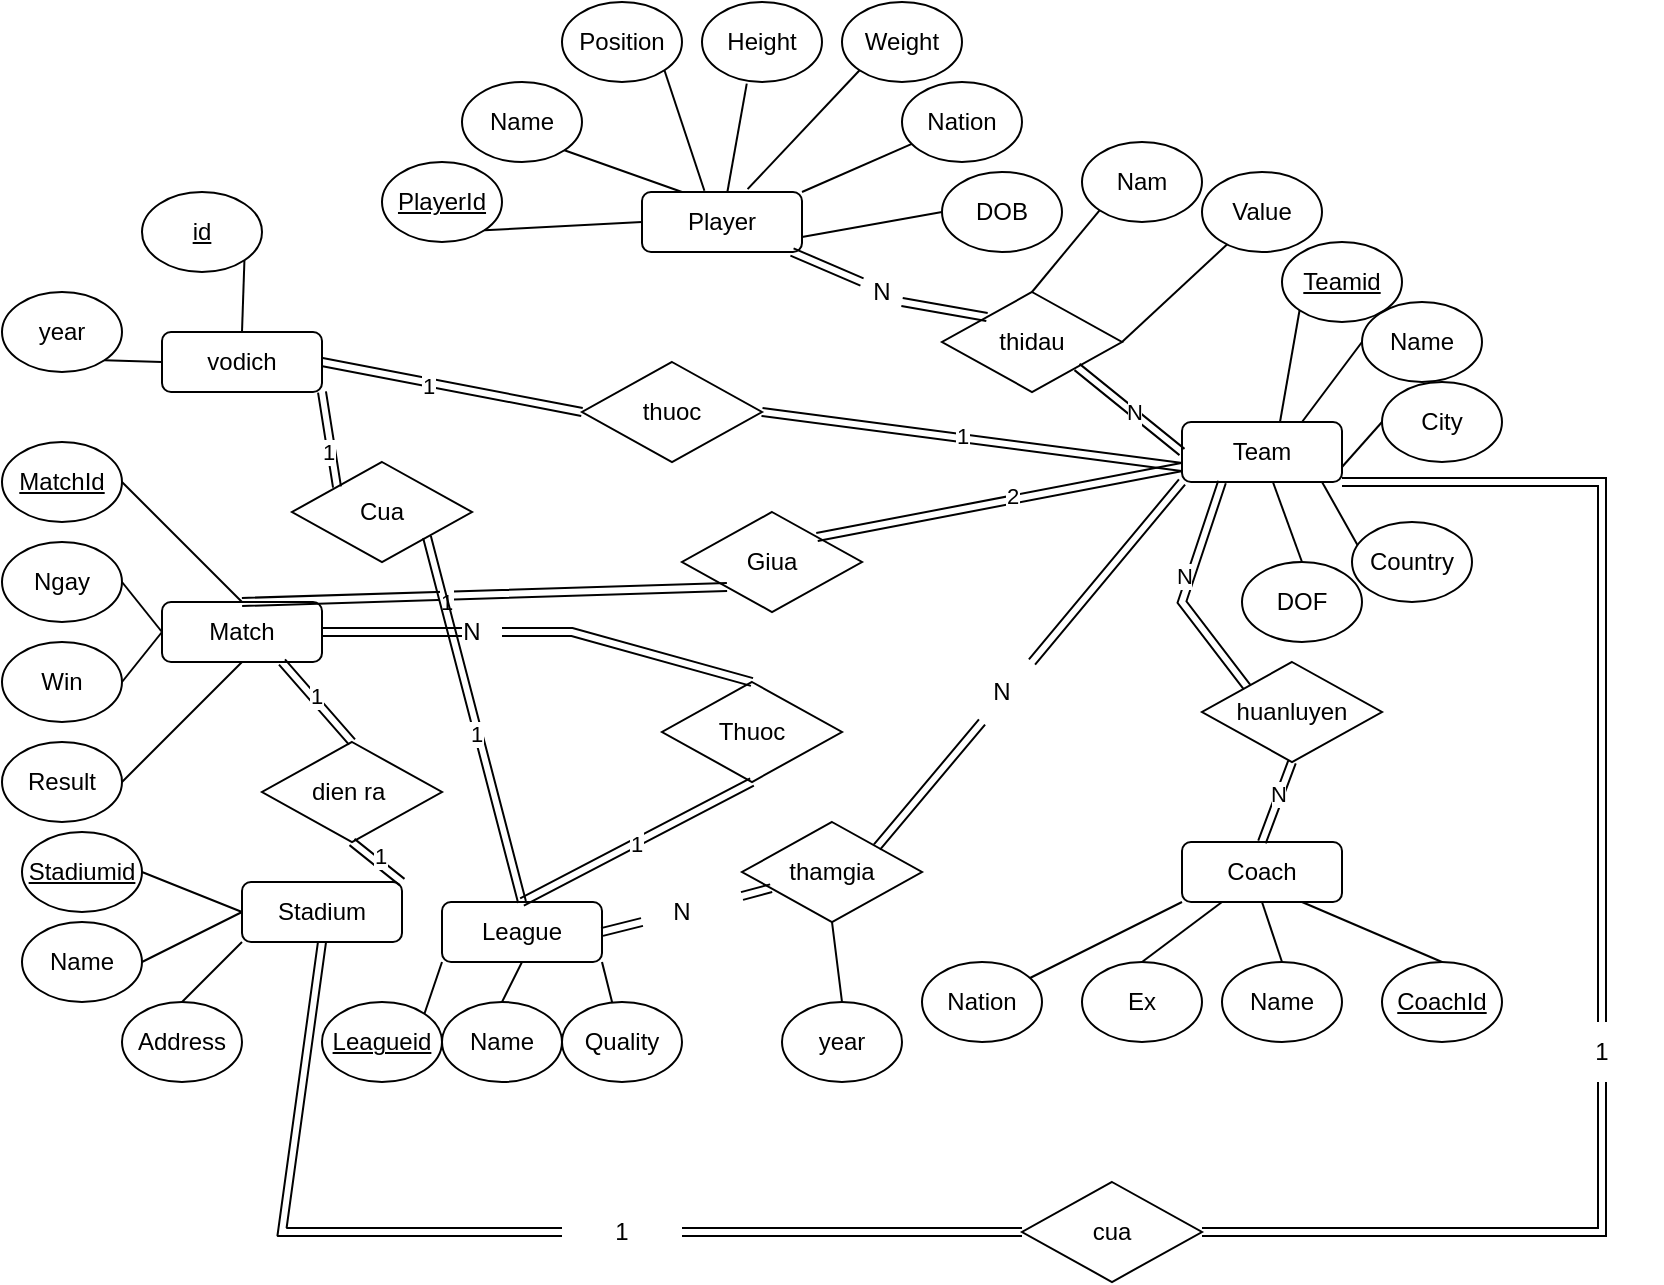 <mxfile version="21.6.5" type="onedrive">
  <diagram name="Page-1" id="AjOIRz4amnO38Ra5ALn6">
    <mxGraphModel grid="1" page="1" gridSize="10" guides="1" tooltips="1" connect="1" arrows="1" fold="1" pageScale="1" pageWidth="850" pageHeight="1100" math="0" shadow="0">
      <root>
        <mxCell id="0" />
        <mxCell id="1" parent="0" />
        <mxCell id="a7ovupwX-SFJbcE_QBLs-1" value="League" style="rounded=1;whiteSpace=wrap;html=1;" vertex="1" parent="1">
          <mxGeometry x="220" y="490" width="80" height="30" as="geometry" />
        </mxCell>
        <mxCell id="a7ovupwX-SFJbcE_QBLs-3" value="Match" style="rounded=1;whiteSpace=wrap;html=1;" vertex="1" parent="1">
          <mxGeometry x="80" y="340" width="80" height="30" as="geometry" />
        </mxCell>
        <mxCell id="a7ovupwX-SFJbcE_QBLs-4" value="Team" style="rounded=1;whiteSpace=wrap;html=1;" vertex="1" parent="1">
          <mxGeometry x="590" y="250" width="80" height="30" as="geometry" />
        </mxCell>
        <mxCell id="a7ovupwX-SFJbcE_QBLs-5" value="Coach" style="rounded=1;whiteSpace=wrap;html=1;" vertex="1" parent="1">
          <mxGeometry x="590" y="460" width="80" height="30" as="geometry" />
        </mxCell>
        <mxCell id="a7ovupwX-SFJbcE_QBLs-6" value="Player" style="rounded=1;whiteSpace=wrap;html=1;" vertex="1" parent="1">
          <mxGeometry x="320" y="135" width="80" height="30" as="geometry" />
        </mxCell>
        <mxCell id="a7ovupwX-SFJbcE_QBLs-7" value="Stadium" style="rounded=1;whiteSpace=wrap;html=1;" vertex="1" parent="1">
          <mxGeometry x="120" y="480" width="80" height="30" as="geometry" />
        </mxCell>
        <mxCell id="a7ovupwX-SFJbcE_QBLs-8" value="Name" style="ellipse;whiteSpace=wrap;html=1;" vertex="1" parent="1">
          <mxGeometry x="230" y="80" width="60" height="40" as="geometry" />
        </mxCell>
        <mxCell id="a7ovupwX-SFJbcE_QBLs-9" value="Weight" style="ellipse;whiteSpace=wrap;html=1;" vertex="1" parent="1">
          <mxGeometry x="420" y="40" width="60" height="40" as="geometry" />
        </mxCell>
        <mxCell id="a7ovupwX-SFJbcE_QBLs-10" value="Position" style="ellipse;whiteSpace=wrap;html=1;" vertex="1" parent="1">
          <mxGeometry x="280" y="40" width="60" height="40" as="geometry" />
        </mxCell>
        <mxCell id="a7ovupwX-SFJbcE_QBLs-11" value="Height" style="ellipse;whiteSpace=wrap;html=1;" vertex="1" parent="1">
          <mxGeometry x="350" y="40" width="60" height="40" as="geometry" />
        </mxCell>
        <mxCell id="a7ovupwX-SFJbcE_QBLs-12" value="DOB" style="ellipse;whiteSpace=wrap;html=1;" vertex="1" parent="1">
          <mxGeometry x="470" y="125" width="60" height="40" as="geometry" />
        </mxCell>
        <mxCell id="a7ovupwX-SFJbcE_QBLs-13" value="Nation" style="ellipse;whiteSpace=wrap;html=1;" vertex="1" parent="1">
          <mxGeometry x="450" y="80" width="60" height="40" as="geometry" />
        </mxCell>
        <mxCell id="a7ovupwX-SFJbcE_QBLs-14" value="&lt;u&gt;PlayerId&lt;/u&gt;" style="ellipse;whiteSpace=wrap;html=1;" vertex="1" parent="1">
          <mxGeometry x="190" y="120" width="60" height="40" as="geometry" />
        </mxCell>
        <mxCell id="a7ovupwX-SFJbcE_QBLs-16" value="" style="endArrow=none;html=1;rounded=0;entryX=0;entryY=0.5;entryDx=0;entryDy=0;exitX=1;exitY=1;exitDx=0;exitDy=0;" edge="1" parent="1" source="a7ovupwX-SFJbcE_QBLs-14" target="a7ovupwX-SFJbcE_QBLs-6">
          <mxGeometry width="50" height="50" relative="1" as="geometry">
            <mxPoint x="400" y="340" as="sourcePoint" />
            <mxPoint x="450" y="290" as="targetPoint" />
          </mxGeometry>
        </mxCell>
        <mxCell id="a7ovupwX-SFJbcE_QBLs-17" value="" style="endArrow=none;html=1;rounded=0;entryX=0.25;entryY=0;entryDx=0;entryDy=0;exitX=1;exitY=1;exitDx=0;exitDy=0;" edge="1" parent="1" source="a7ovupwX-SFJbcE_QBLs-8" target="a7ovupwX-SFJbcE_QBLs-6">
          <mxGeometry width="50" height="50" relative="1" as="geometry">
            <mxPoint x="220" y="160" as="sourcePoint" />
            <mxPoint x="330" y="160" as="targetPoint" />
            <Array as="points" />
          </mxGeometry>
        </mxCell>
        <mxCell id="a7ovupwX-SFJbcE_QBLs-18" value="" style="endArrow=none;html=1;rounded=0;entryX=0.39;entryY=-0.02;entryDx=0;entryDy=0;exitX=1;exitY=1;exitDx=0;exitDy=0;entryPerimeter=0;" edge="1" parent="1" source="a7ovupwX-SFJbcE_QBLs-10" target="a7ovupwX-SFJbcE_QBLs-6">
          <mxGeometry width="50" height="50" relative="1" as="geometry">
            <mxPoint x="230" y="170" as="sourcePoint" />
            <mxPoint x="340" y="170" as="targetPoint" />
          </mxGeometry>
        </mxCell>
        <mxCell id="a7ovupwX-SFJbcE_QBLs-19" value="" style="endArrow=none;html=1;rounded=0;exitX=0.373;exitY=1.02;exitDx=0;exitDy=0;exitPerimeter=0;" edge="1" parent="1" source="a7ovupwX-SFJbcE_QBLs-11" target="a7ovupwX-SFJbcE_QBLs-6">
          <mxGeometry width="50" height="50" relative="1" as="geometry">
            <mxPoint x="240" y="180" as="sourcePoint" />
            <mxPoint x="350" y="180" as="targetPoint" />
          </mxGeometry>
        </mxCell>
        <mxCell id="a7ovupwX-SFJbcE_QBLs-21" value="" style="endArrow=none;html=1;rounded=0;entryX=0;entryY=1;entryDx=0;entryDy=0;exitX=0.66;exitY=-0.047;exitDx=0;exitDy=0;exitPerimeter=0;" edge="1" parent="1" source="a7ovupwX-SFJbcE_QBLs-6" target="a7ovupwX-SFJbcE_QBLs-9">
          <mxGeometry width="50" height="50" relative="1" as="geometry">
            <mxPoint x="250" y="190" as="sourcePoint" />
            <mxPoint x="360" y="190" as="targetPoint" />
          </mxGeometry>
        </mxCell>
        <mxCell id="a7ovupwX-SFJbcE_QBLs-22" value="" style="endArrow=none;html=1;rounded=0;exitX=1;exitY=0;exitDx=0;exitDy=0;" edge="1" parent="1" source="a7ovupwX-SFJbcE_QBLs-6" target="a7ovupwX-SFJbcE_QBLs-13">
          <mxGeometry width="50" height="50" relative="1" as="geometry">
            <mxPoint x="260" y="200" as="sourcePoint" />
            <mxPoint x="370" y="200" as="targetPoint" />
          </mxGeometry>
        </mxCell>
        <mxCell id="a7ovupwX-SFJbcE_QBLs-23" value="" style="endArrow=none;html=1;rounded=0;entryX=0;entryY=0.5;entryDx=0;entryDy=0;exitX=1;exitY=0.75;exitDx=0;exitDy=0;" edge="1" parent="1" source="a7ovupwX-SFJbcE_QBLs-6" target="a7ovupwX-SFJbcE_QBLs-12">
          <mxGeometry width="50" height="50" relative="1" as="geometry">
            <mxPoint x="270" y="210" as="sourcePoint" />
            <mxPoint x="380" y="210" as="targetPoint" />
          </mxGeometry>
        </mxCell>
        <mxCell id="a7ovupwX-SFJbcE_QBLs-25" value="&lt;u&gt;Teamid&lt;/u&gt;" style="ellipse;whiteSpace=wrap;html=1;" vertex="1" parent="1">
          <mxGeometry x="640" y="160" width="60" height="40" as="geometry" />
        </mxCell>
        <mxCell id="a7ovupwX-SFJbcE_QBLs-26" value="DOF" style="ellipse;whiteSpace=wrap;html=1;" vertex="1" parent="1">
          <mxGeometry x="620" y="320" width="60" height="40" as="geometry" />
        </mxCell>
        <mxCell id="a7ovupwX-SFJbcE_QBLs-27" value="Country" style="ellipse;whiteSpace=wrap;html=1;" vertex="1" parent="1">
          <mxGeometry x="675" y="300" width="60" height="40" as="geometry" />
        </mxCell>
        <mxCell id="a7ovupwX-SFJbcE_QBLs-28" value="City" style="ellipse;whiteSpace=wrap;html=1;" vertex="1" parent="1">
          <mxGeometry x="690" y="230" width="60" height="40" as="geometry" />
        </mxCell>
        <mxCell id="a7ovupwX-SFJbcE_QBLs-29" value="Name" style="ellipse;whiteSpace=wrap;html=1;" vertex="1" parent="1">
          <mxGeometry x="680" y="190" width="60" height="40" as="geometry" />
        </mxCell>
        <mxCell id="a7ovupwX-SFJbcE_QBLs-30" value="" style="endArrow=none;html=1;rounded=0;entryX=0;entryY=1;entryDx=0;entryDy=0;" edge="1" parent="1" target="a7ovupwX-SFJbcE_QBLs-25">
          <mxGeometry width="50" height="50" relative="1" as="geometry">
            <mxPoint x="639" y="250" as="sourcePoint" />
            <mxPoint x="330" y="160" as="targetPoint" />
          </mxGeometry>
        </mxCell>
        <mxCell id="a7ovupwX-SFJbcE_QBLs-31" value="" style="endArrow=none;html=1;rounded=0;entryX=0.75;entryY=0;entryDx=0;entryDy=0;exitX=0;exitY=0.5;exitDx=0;exitDy=0;" edge="1" parent="1" source="a7ovupwX-SFJbcE_QBLs-29" target="a7ovupwX-SFJbcE_QBLs-4">
          <mxGeometry width="50" height="50" relative="1" as="geometry">
            <mxPoint x="270" y="170" as="sourcePoint" />
            <mxPoint x="340" y="170" as="targetPoint" />
          </mxGeometry>
        </mxCell>
        <mxCell id="a7ovupwX-SFJbcE_QBLs-32" value="" style="endArrow=none;html=1;rounded=0;entryX=0;entryY=0.5;entryDx=0;entryDy=0;exitX=1;exitY=0.75;exitDx=0;exitDy=0;" edge="1" parent="1" source="a7ovupwX-SFJbcE_QBLs-4" target="a7ovupwX-SFJbcE_QBLs-28">
          <mxGeometry width="50" height="50" relative="1" as="geometry">
            <mxPoint x="320" y="190" as="sourcePoint" />
            <mxPoint x="350" y="180" as="targetPoint" />
          </mxGeometry>
        </mxCell>
        <mxCell id="a7ovupwX-SFJbcE_QBLs-33" value="" style="endArrow=none;html=1;rounded=0;entryX=0.047;entryY=0.29;entryDx=0;entryDy=0;entryPerimeter=0;" edge="1" parent="1" target="a7ovupwX-SFJbcE_QBLs-27">
          <mxGeometry width="50" height="50" relative="1" as="geometry">
            <mxPoint x="660" y="280" as="sourcePoint" />
            <mxPoint x="360" y="190" as="targetPoint" />
          </mxGeometry>
        </mxCell>
        <mxCell id="a7ovupwX-SFJbcE_QBLs-34" value="" style="endArrow=none;html=1;rounded=0;entryX=0.5;entryY=0;entryDx=0;entryDy=0;" edge="1" parent="1" source="a7ovupwX-SFJbcE_QBLs-4" target="a7ovupwX-SFJbcE_QBLs-26">
          <mxGeometry width="50" height="50" relative="1" as="geometry">
            <mxPoint x="300" y="200" as="sourcePoint" />
            <mxPoint x="650" y="330" as="targetPoint" />
          </mxGeometry>
        </mxCell>
        <mxCell id="a7ovupwX-SFJbcE_QBLs-36" value="thidau" style="rhombus;whiteSpace=wrap;html=1;" vertex="1" parent="1">
          <mxGeometry x="470" y="185" width="90" height="50" as="geometry" />
        </mxCell>
        <mxCell id="a7ovupwX-SFJbcE_QBLs-38" value="" style="shape=link;html=1;rounded=0;" edge="1" parent="1" source="a7ovupwX-SFJbcE_QBLs-6">
          <mxGeometry width="100" relative="1" as="geometry">
            <mxPoint x="370" y="310" as="sourcePoint" />
            <mxPoint x="430" y="180" as="targetPoint" />
            <Array as="points" />
          </mxGeometry>
        </mxCell>
        <mxCell id="a7ovupwX-SFJbcE_QBLs-41" value="" style="shape=link;html=1;rounded=0;entryX=0;entryY=0.5;entryDx=0;entryDy=0;exitX=1;exitY=1;exitDx=0;exitDy=0;" edge="1" parent="1" source="a7ovupwX-SFJbcE_QBLs-36" target="a7ovupwX-SFJbcE_QBLs-4">
          <mxGeometry width="100" relative="1" as="geometry">
            <mxPoint x="370" y="310" as="sourcePoint" />
            <mxPoint x="470" y="310" as="targetPoint" />
            <Array as="points" />
          </mxGeometry>
        </mxCell>
        <mxCell id="a7ovupwX-SFJbcE_QBLs-127" value="N" style="edgeLabel;html=1;align=center;verticalAlign=middle;resizable=0;points=[];" connectable="0" vertex="1" parent="a7ovupwX-SFJbcE_QBLs-41">
          <mxGeometry x="0.07" relative="1" as="geometry">
            <mxPoint as="offset" />
          </mxGeometry>
        </mxCell>
        <mxCell id="a7ovupwX-SFJbcE_QBLs-42" value="N" style="text;html=1;strokeColor=none;fillColor=none;align=center;verticalAlign=middle;whiteSpace=wrap;rounded=0;" vertex="1" parent="1">
          <mxGeometry x="410" y="170" width="60" height="30" as="geometry" />
        </mxCell>
        <mxCell id="a7ovupwX-SFJbcE_QBLs-44" value="Value" style="ellipse;whiteSpace=wrap;html=1;" vertex="1" parent="1">
          <mxGeometry x="600" y="125" width="60" height="40" as="geometry" />
        </mxCell>
        <mxCell id="a7ovupwX-SFJbcE_QBLs-45" value="Nam" style="ellipse;whiteSpace=wrap;html=1;" vertex="1" parent="1">
          <mxGeometry x="540" y="110" width="60" height="40" as="geometry" />
        </mxCell>
        <mxCell id="a7ovupwX-SFJbcE_QBLs-46" value="" style="endArrow=none;html=1;rounded=0;entryX=0.5;entryY=0;entryDx=0;entryDy=0;exitX=0;exitY=1;exitDx=0;exitDy=0;" edge="1" parent="1" source="a7ovupwX-SFJbcE_QBLs-45" target="a7ovupwX-SFJbcE_QBLs-36">
          <mxGeometry width="50" height="50" relative="1" as="geometry">
            <mxPoint x="400" y="340" as="sourcePoint" />
            <mxPoint x="450" y="290" as="targetPoint" />
          </mxGeometry>
        </mxCell>
        <mxCell id="a7ovupwX-SFJbcE_QBLs-47" value="" style="endArrow=none;html=1;rounded=0;exitX=1;exitY=0.5;exitDx=0;exitDy=0;" edge="1" parent="1" source="a7ovupwX-SFJbcE_QBLs-36" target="a7ovupwX-SFJbcE_QBLs-44">
          <mxGeometry width="50" height="50" relative="1" as="geometry">
            <mxPoint x="400" y="340" as="sourcePoint" />
            <mxPoint x="450" y="290" as="targetPoint" />
          </mxGeometry>
        </mxCell>
        <mxCell id="a7ovupwX-SFJbcE_QBLs-48" value="Nation" style="ellipse;whiteSpace=wrap;html=1;" vertex="1" parent="1">
          <mxGeometry x="460" y="520" width="60" height="40" as="geometry" />
        </mxCell>
        <mxCell id="a7ovupwX-SFJbcE_QBLs-49" value="Ex" style="ellipse;whiteSpace=wrap;html=1;" vertex="1" parent="1">
          <mxGeometry x="540" y="520" width="60" height="40" as="geometry" />
        </mxCell>
        <mxCell id="a7ovupwX-SFJbcE_QBLs-50" value="Name" style="ellipse;whiteSpace=wrap;html=1;" vertex="1" parent="1">
          <mxGeometry x="610" y="520" width="60" height="40" as="geometry" />
        </mxCell>
        <mxCell id="a7ovupwX-SFJbcE_QBLs-51" value="&lt;u&gt;CoachId&lt;/u&gt;" style="ellipse;whiteSpace=wrap;html=1;" vertex="1" parent="1">
          <mxGeometry x="690" y="520" width="60" height="40" as="geometry" />
        </mxCell>
        <mxCell id="a7ovupwX-SFJbcE_QBLs-54" value="" style="endArrow=none;html=1;rounded=0;entryX=0.5;entryY=0;entryDx=0;entryDy=0;exitX=0.75;exitY=1;exitDx=0;exitDy=0;" edge="1" parent="1" source="a7ovupwX-SFJbcE_QBLs-5" target="a7ovupwX-SFJbcE_QBLs-51">
          <mxGeometry width="50" height="50" relative="1" as="geometry">
            <mxPoint x="400" y="340" as="sourcePoint" />
            <mxPoint x="450" y="290" as="targetPoint" />
          </mxGeometry>
        </mxCell>
        <mxCell id="a7ovupwX-SFJbcE_QBLs-55" value="" style="endArrow=none;html=1;rounded=0;exitX=0.5;exitY=1;exitDx=0;exitDy=0;entryX=0.5;entryY=0;entryDx=0;entryDy=0;" edge="1" parent="1" source="a7ovupwX-SFJbcE_QBLs-5" target="a7ovupwX-SFJbcE_QBLs-50">
          <mxGeometry width="50" height="50" relative="1" as="geometry">
            <mxPoint x="400" y="340" as="sourcePoint" />
            <mxPoint x="450" y="290" as="targetPoint" />
          </mxGeometry>
        </mxCell>
        <mxCell id="a7ovupwX-SFJbcE_QBLs-57" value="" style="endArrow=none;html=1;rounded=0;entryX=0.5;entryY=0;entryDx=0;entryDy=0;exitX=0.25;exitY=1;exitDx=0;exitDy=0;" edge="1" parent="1" source="a7ovupwX-SFJbcE_QBLs-5" target="a7ovupwX-SFJbcE_QBLs-49">
          <mxGeometry width="50" height="50" relative="1" as="geometry">
            <mxPoint x="400" y="340" as="sourcePoint" />
            <mxPoint x="450" y="290" as="targetPoint" />
          </mxGeometry>
        </mxCell>
        <mxCell id="a7ovupwX-SFJbcE_QBLs-58" value="" style="endArrow=none;html=1;rounded=0;exitX=0;exitY=1;exitDx=0;exitDy=0;" edge="1" parent="1" source="a7ovupwX-SFJbcE_QBLs-5" target="a7ovupwX-SFJbcE_QBLs-48">
          <mxGeometry width="50" height="50" relative="1" as="geometry">
            <mxPoint x="400" y="340" as="sourcePoint" />
            <mxPoint x="450" y="290" as="targetPoint" />
          </mxGeometry>
        </mxCell>
        <mxCell id="a7ovupwX-SFJbcE_QBLs-60" value="huanluyen" style="rhombus;whiteSpace=wrap;html=1;" vertex="1" parent="1">
          <mxGeometry x="600" y="370" width="90" height="50" as="geometry" />
        </mxCell>
        <mxCell id="a7ovupwX-SFJbcE_QBLs-61" value="" style="shape=link;html=1;rounded=0;entryX=0.5;entryY=1;entryDx=0;entryDy=0;exitX=0.5;exitY=0;exitDx=0;exitDy=0;" edge="1" parent="1" source="a7ovupwX-SFJbcE_QBLs-5" target="a7ovupwX-SFJbcE_QBLs-60">
          <mxGeometry width="100" relative="1" as="geometry">
            <mxPoint x="370" y="310" as="sourcePoint" />
            <mxPoint x="470" y="310" as="targetPoint" />
          </mxGeometry>
        </mxCell>
        <mxCell id="a7ovupwX-SFJbcE_QBLs-129" value="N" style="edgeLabel;html=1;align=center;verticalAlign=middle;resizable=0;points=[];" connectable="0" vertex="1" parent="a7ovupwX-SFJbcE_QBLs-61">
          <mxGeometry x="0.18" y="1" relative="1" as="geometry">
            <mxPoint as="offset" />
          </mxGeometry>
        </mxCell>
        <mxCell id="a7ovupwX-SFJbcE_QBLs-62" value="" style="shape=link;html=1;rounded=0;entryX=0.25;entryY=1;entryDx=0;entryDy=0;exitX=0;exitY=0;exitDx=0;exitDy=0;" edge="1" parent="1" source="a7ovupwX-SFJbcE_QBLs-60" target="a7ovupwX-SFJbcE_QBLs-4">
          <mxGeometry width="100" relative="1" as="geometry">
            <mxPoint x="370" y="310" as="sourcePoint" />
            <mxPoint x="470" y="310" as="targetPoint" />
            <Array as="points">
              <mxPoint x="590" y="340" />
            </Array>
          </mxGeometry>
        </mxCell>
        <mxCell id="a7ovupwX-SFJbcE_QBLs-128" value="N" style="edgeLabel;html=1;align=center;verticalAlign=middle;resizable=0;points=[];" connectable="0" vertex="1" parent="a7ovupwX-SFJbcE_QBLs-62">
          <mxGeometry x="0.128" y="3" relative="1" as="geometry">
            <mxPoint as="offset" />
          </mxGeometry>
        </mxCell>
        <mxCell id="a7ovupwX-SFJbcE_QBLs-65" value="Quality" style="ellipse;whiteSpace=wrap;html=1;" vertex="1" parent="1">
          <mxGeometry x="280" y="540" width="60" height="40" as="geometry" />
        </mxCell>
        <mxCell id="a7ovupwX-SFJbcE_QBLs-66" value="Name" style="ellipse;whiteSpace=wrap;html=1;" vertex="1" parent="1">
          <mxGeometry x="220" y="540" width="60" height="40" as="geometry" />
        </mxCell>
        <mxCell id="a7ovupwX-SFJbcE_QBLs-67" value="&lt;u&gt;Leagueid&lt;/u&gt;" style="ellipse;whiteSpace=wrap;html=1;" vertex="1" parent="1">
          <mxGeometry x="160" y="540" width="60" height="40" as="geometry" />
        </mxCell>
        <mxCell id="a7ovupwX-SFJbcE_QBLs-69" value="" style="endArrow=none;html=1;rounded=0;exitX=0;exitY=1;exitDx=0;exitDy=0;entryX=1;entryY=0;entryDx=0;entryDy=0;" edge="1" parent="1" source="a7ovupwX-SFJbcE_QBLs-1" target="a7ovupwX-SFJbcE_QBLs-67">
          <mxGeometry width="50" height="50" relative="1" as="geometry">
            <mxPoint x="400" y="340" as="sourcePoint" />
            <mxPoint x="450" y="290" as="targetPoint" />
          </mxGeometry>
        </mxCell>
        <mxCell id="a7ovupwX-SFJbcE_QBLs-70" value="" style="endArrow=none;html=1;rounded=0;exitX=0.5;exitY=0;exitDx=0;exitDy=0;entryX=0.5;entryY=1;entryDx=0;entryDy=0;" edge="1" parent="1" source="a7ovupwX-SFJbcE_QBLs-66" target="a7ovupwX-SFJbcE_QBLs-1">
          <mxGeometry width="50" height="50" relative="1" as="geometry">
            <mxPoint x="400" y="340" as="sourcePoint" />
            <mxPoint x="450" y="290" as="targetPoint" />
          </mxGeometry>
        </mxCell>
        <mxCell id="a7ovupwX-SFJbcE_QBLs-71" value="" style="endArrow=none;html=1;rounded=0;exitX=1;exitY=1;exitDx=0;exitDy=0;" edge="1" parent="1" source="a7ovupwX-SFJbcE_QBLs-1" target="a7ovupwX-SFJbcE_QBLs-65">
          <mxGeometry width="50" height="50" relative="1" as="geometry">
            <mxPoint x="400" y="340" as="sourcePoint" />
            <mxPoint x="450" y="290" as="targetPoint" />
          </mxGeometry>
        </mxCell>
        <mxCell id="a7ovupwX-SFJbcE_QBLs-73" value="thamgia" style="rhombus;whiteSpace=wrap;html=1;" vertex="1" parent="1">
          <mxGeometry x="370" y="450" width="90" height="50" as="geometry" />
        </mxCell>
        <mxCell id="a7ovupwX-SFJbcE_QBLs-74" value="" style="shape=link;html=1;rounded=0;exitX=1;exitY=0.5;exitDx=0;exitDy=0;" edge="1" parent="1" source="a7ovupwX-SFJbcE_QBLs-1">
          <mxGeometry width="100" relative="1" as="geometry">
            <mxPoint x="370" y="310" as="sourcePoint" />
            <mxPoint x="320" y="500" as="targetPoint" />
          </mxGeometry>
        </mxCell>
        <mxCell id="a7ovupwX-SFJbcE_QBLs-75" value="" style="shape=link;html=1;rounded=0;exitX=1;exitY=0;exitDx=0;exitDy=0;" edge="1" parent="1" source="a7ovupwX-SFJbcE_QBLs-73">
          <mxGeometry width="100" relative="1" as="geometry">
            <mxPoint x="370" y="310" as="sourcePoint" />
            <mxPoint x="490" y="400" as="targetPoint" />
          </mxGeometry>
        </mxCell>
        <mxCell id="a7ovupwX-SFJbcE_QBLs-76" value="N" style="text;html=1;strokeColor=none;fillColor=none;align=center;verticalAlign=middle;whiteSpace=wrap;rounded=0;" vertex="1" parent="1">
          <mxGeometry x="470" y="370" width="60" height="30" as="geometry" />
        </mxCell>
        <mxCell id="a7ovupwX-SFJbcE_QBLs-77" value="N" style="text;html=1;strokeColor=none;fillColor=none;align=center;verticalAlign=middle;whiteSpace=wrap;rounded=0;" vertex="1" parent="1">
          <mxGeometry x="310" y="480" width="60" height="30" as="geometry" />
        </mxCell>
        <mxCell id="a7ovupwX-SFJbcE_QBLs-78" value="year" style="ellipse;whiteSpace=wrap;html=1;" vertex="1" parent="1">
          <mxGeometry x="390" y="540" width="60" height="40" as="geometry" />
        </mxCell>
        <mxCell id="a7ovupwX-SFJbcE_QBLs-79" value="" style="endArrow=none;html=1;rounded=0;exitX=0.5;exitY=1;exitDx=0;exitDy=0;entryX=0.5;entryY=0;entryDx=0;entryDy=0;" edge="1" parent="1" source="a7ovupwX-SFJbcE_QBLs-73" target="a7ovupwX-SFJbcE_QBLs-78">
          <mxGeometry width="50" height="50" relative="1" as="geometry">
            <mxPoint x="400" y="340" as="sourcePoint" />
            <mxPoint x="450" y="290" as="targetPoint" />
          </mxGeometry>
        </mxCell>
        <mxCell id="a7ovupwX-SFJbcE_QBLs-80" value="&lt;u&gt;Stadiumid&lt;/u&gt;" style="ellipse;whiteSpace=wrap;html=1;" vertex="1" parent="1">
          <mxGeometry x="10" y="455" width="60" height="40" as="geometry" />
        </mxCell>
        <mxCell id="a7ovupwX-SFJbcE_QBLs-81" value="Name" style="ellipse;whiteSpace=wrap;html=1;" vertex="1" parent="1">
          <mxGeometry x="10" y="500" width="60" height="40" as="geometry" />
        </mxCell>
        <mxCell id="a7ovupwX-SFJbcE_QBLs-82" value="Address" style="ellipse;whiteSpace=wrap;html=1;" vertex="1" parent="1">
          <mxGeometry x="60" y="540" width="60" height="40" as="geometry" />
        </mxCell>
        <mxCell id="a7ovupwX-SFJbcE_QBLs-83" value="" style="endArrow=none;html=1;rounded=0;exitX=1;exitY=0.5;exitDx=0;exitDy=0;entryX=0;entryY=0.5;entryDx=0;entryDy=0;" edge="1" parent="1" source="a7ovupwX-SFJbcE_QBLs-80" target="a7ovupwX-SFJbcE_QBLs-7">
          <mxGeometry width="50" height="50" relative="1" as="geometry">
            <mxPoint x="400" y="340" as="sourcePoint" />
            <mxPoint x="450" y="290" as="targetPoint" />
          </mxGeometry>
        </mxCell>
        <mxCell id="a7ovupwX-SFJbcE_QBLs-84" value="" style="endArrow=none;html=1;rounded=0;exitX=1;exitY=0.5;exitDx=0;exitDy=0;entryX=0;entryY=0.5;entryDx=0;entryDy=0;" edge="1" parent="1" source="a7ovupwX-SFJbcE_QBLs-81" target="a7ovupwX-SFJbcE_QBLs-7">
          <mxGeometry width="50" height="50" relative="1" as="geometry">
            <mxPoint x="400" y="340" as="sourcePoint" />
            <mxPoint x="450" y="290" as="targetPoint" />
          </mxGeometry>
        </mxCell>
        <mxCell id="a7ovupwX-SFJbcE_QBLs-86" value="" style="endArrow=none;html=1;rounded=0;exitX=0.5;exitY=0;exitDx=0;exitDy=0;entryX=0;entryY=1;entryDx=0;entryDy=0;" edge="1" parent="1" source="a7ovupwX-SFJbcE_QBLs-82" target="a7ovupwX-SFJbcE_QBLs-7">
          <mxGeometry width="50" height="50" relative="1" as="geometry">
            <mxPoint x="400" y="340" as="sourcePoint" />
            <mxPoint x="450" y="290" as="targetPoint" />
          </mxGeometry>
        </mxCell>
        <mxCell id="a7ovupwX-SFJbcE_QBLs-88" value="cua" style="rhombus;whiteSpace=wrap;html=1;" vertex="1" parent="1">
          <mxGeometry x="510" y="630" width="90" height="50" as="geometry" />
        </mxCell>
        <mxCell id="a7ovupwX-SFJbcE_QBLs-89" value="" style="shape=link;html=1;rounded=0;exitX=0.5;exitY=1;exitDx=0;exitDy=0;entryX=0;entryY=0.5;entryDx=0;entryDy=0;" edge="1" parent="1" source="a7ovupwX-SFJbcE_QBLs-7" target="a7ovupwX-SFJbcE_QBLs-91">
          <mxGeometry width="100" relative="1" as="geometry">
            <mxPoint x="370" y="310" as="sourcePoint" />
            <mxPoint x="140" y="660" as="targetPoint" />
            <Array as="points">
              <mxPoint x="140" y="655" />
            </Array>
          </mxGeometry>
        </mxCell>
        <mxCell id="a7ovupwX-SFJbcE_QBLs-90" value="" style="shape=link;html=1;rounded=0;exitX=1;exitY=0.5;exitDx=0;exitDy=0;entryX=0.5;entryY=1;entryDx=0;entryDy=0;" edge="1" parent="1" source="a7ovupwX-SFJbcE_QBLs-88" target="a7ovupwX-SFJbcE_QBLs-92">
          <mxGeometry width="100" relative="1" as="geometry">
            <mxPoint x="370" y="310" as="sourcePoint" />
            <mxPoint x="490" y="360" as="targetPoint" />
            <Array as="points">
              <mxPoint x="800" y="655" />
            </Array>
          </mxGeometry>
        </mxCell>
        <mxCell id="a7ovupwX-SFJbcE_QBLs-91" value="1" style="text;html=1;strokeColor=none;fillColor=none;align=center;verticalAlign=middle;whiteSpace=wrap;rounded=0;" vertex="1" parent="1">
          <mxGeometry x="280" y="640" width="60" height="30" as="geometry" />
        </mxCell>
        <mxCell id="a7ovupwX-SFJbcE_QBLs-92" value="1" style="text;html=1;strokeColor=none;fillColor=none;align=center;verticalAlign=middle;whiteSpace=wrap;rounded=0;" vertex="1" parent="1">
          <mxGeometry x="770" y="550" width="60" height="30" as="geometry" />
        </mxCell>
        <mxCell id="a7ovupwX-SFJbcE_QBLs-93" value="" style="shape=link;html=1;rounded=0;entryX=0;entryY=0.5;entryDx=0;entryDy=0;exitX=1;exitY=0.5;exitDx=0;exitDy=0;" edge="1" parent="1" source="a7ovupwX-SFJbcE_QBLs-91" target="a7ovupwX-SFJbcE_QBLs-88">
          <mxGeometry width="100" relative="1" as="geometry">
            <mxPoint x="260" y="455" as="sourcePoint" />
            <mxPoint x="470" y="310" as="targetPoint" />
          </mxGeometry>
        </mxCell>
        <mxCell id="a7ovupwX-SFJbcE_QBLs-94" value="" style="shape=link;html=1;rounded=0;exitX=0.667;exitY=0.667;exitDx=0;exitDy=0;exitPerimeter=0;entryX=0;entryY=0;entryDx=0;entryDy=0;" edge="1" parent="1" source="a7ovupwX-SFJbcE_QBLs-42" target="a7ovupwX-SFJbcE_QBLs-36">
          <mxGeometry width="100" relative="1" as="geometry">
            <mxPoint x="370" y="310" as="sourcePoint" />
            <mxPoint x="470" y="310" as="targetPoint" />
          </mxGeometry>
        </mxCell>
        <mxCell id="a7ovupwX-SFJbcE_QBLs-95" value="" style="shape=link;html=1;rounded=0;entryX=1;entryY=1;entryDx=0;entryDy=0;exitX=0.5;exitY=0;exitDx=0;exitDy=0;" edge="1" parent="1" source="a7ovupwX-SFJbcE_QBLs-92" target="a7ovupwX-SFJbcE_QBLs-4">
          <mxGeometry width="100" relative="1" as="geometry">
            <mxPoint x="510" y="340" as="sourcePoint" />
            <mxPoint x="470" y="310" as="targetPoint" />
            <Array as="points">
              <mxPoint x="800" y="280" />
            </Array>
          </mxGeometry>
        </mxCell>
        <mxCell id="a7ovupwX-SFJbcE_QBLs-96" value="" style="shape=link;html=1;rounded=0;" edge="1" parent="1" source="a7ovupwX-SFJbcE_QBLs-77" target="a7ovupwX-SFJbcE_QBLs-73">
          <mxGeometry width="100" relative="1" as="geometry">
            <mxPoint x="370" y="410" as="sourcePoint" />
            <mxPoint x="470" y="410" as="targetPoint" />
          </mxGeometry>
        </mxCell>
        <mxCell id="a7ovupwX-SFJbcE_QBLs-97" value="" style="shape=link;html=1;rounded=0;exitX=0;exitY=1;exitDx=0;exitDy=0;entryX=0.75;entryY=0;entryDx=0;entryDy=0;" edge="1" parent="1" source="a7ovupwX-SFJbcE_QBLs-4" target="a7ovupwX-SFJbcE_QBLs-76">
          <mxGeometry width="100" relative="1" as="geometry">
            <mxPoint x="370" y="410" as="sourcePoint" />
            <mxPoint x="470" y="410" as="targetPoint" />
          </mxGeometry>
        </mxCell>
        <mxCell id="a7ovupwX-SFJbcE_QBLs-99" value="Result" style="ellipse;whiteSpace=wrap;html=1;" vertex="1" parent="1">
          <mxGeometry y="410" width="60" height="40" as="geometry" />
        </mxCell>
        <mxCell id="a7ovupwX-SFJbcE_QBLs-100" value="Win" style="ellipse;whiteSpace=wrap;html=1;" vertex="1" parent="1">
          <mxGeometry y="360" width="60" height="40" as="geometry" />
        </mxCell>
        <mxCell id="a7ovupwX-SFJbcE_QBLs-101" value="Ngay" style="ellipse;whiteSpace=wrap;html=1;" vertex="1" parent="1">
          <mxGeometry y="310" width="60" height="40" as="geometry" />
        </mxCell>
        <mxCell id="a7ovupwX-SFJbcE_QBLs-102" value="&lt;u&gt;MatchId&lt;/u&gt;" style="ellipse;whiteSpace=wrap;html=1;" vertex="1" parent="1">
          <mxGeometry y="260" width="60" height="40" as="geometry" />
        </mxCell>
        <mxCell id="a7ovupwX-SFJbcE_QBLs-105" value="" style="endArrow=none;html=1;rounded=0;exitX=1;exitY=0.5;exitDx=0;exitDy=0;entryX=0.5;entryY=0;entryDx=0;entryDy=0;" edge="1" parent="1" source="a7ovupwX-SFJbcE_QBLs-102" target="a7ovupwX-SFJbcE_QBLs-3">
          <mxGeometry width="50" height="50" relative="1" as="geometry">
            <mxPoint x="400" y="430" as="sourcePoint" />
            <mxPoint x="450" y="380" as="targetPoint" />
          </mxGeometry>
        </mxCell>
        <mxCell id="a7ovupwX-SFJbcE_QBLs-107" value="" style="endArrow=none;html=1;rounded=0;exitX=1;exitY=0.5;exitDx=0;exitDy=0;entryX=0;entryY=0.5;entryDx=0;entryDy=0;" edge="1" parent="1" source="a7ovupwX-SFJbcE_QBLs-101" target="a7ovupwX-SFJbcE_QBLs-3">
          <mxGeometry width="50" height="50" relative="1" as="geometry">
            <mxPoint x="400" y="430" as="sourcePoint" />
            <mxPoint x="450" y="380" as="targetPoint" />
          </mxGeometry>
        </mxCell>
        <mxCell id="a7ovupwX-SFJbcE_QBLs-108" value="" style="endArrow=none;html=1;rounded=0;exitX=1;exitY=0.5;exitDx=0;exitDy=0;entryX=0;entryY=0.5;entryDx=0;entryDy=0;" edge="1" parent="1" source="a7ovupwX-SFJbcE_QBLs-100" target="a7ovupwX-SFJbcE_QBLs-3">
          <mxGeometry width="50" height="50" relative="1" as="geometry">
            <mxPoint x="400" y="430" as="sourcePoint" />
            <mxPoint x="450" y="380" as="targetPoint" />
          </mxGeometry>
        </mxCell>
        <mxCell id="a7ovupwX-SFJbcE_QBLs-109" value="" style="endArrow=none;html=1;rounded=0;exitX=1;exitY=0.5;exitDx=0;exitDy=0;entryX=0.5;entryY=1;entryDx=0;entryDy=0;" edge="1" parent="1" source="a7ovupwX-SFJbcE_QBLs-99" target="a7ovupwX-SFJbcE_QBLs-3">
          <mxGeometry width="50" height="50" relative="1" as="geometry">
            <mxPoint x="400" y="430" as="sourcePoint" />
            <mxPoint x="450" y="380" as="targetPoint" />
          </mxGeometry>
        </mxCell>
        <mxCell id="a7ovupwX-SFJbcE_QBLs-110" value="dien ra&amp;nbsp;" style="rhombus;whiteSpace=wrap;html=1;" vertex="1" parent="1">
          <mxGeometry x="130" y="410" width="90" height="50" as="geometry" />
        </mxCell>
        <mxCell id="a7ovupwX-SFJbcE_QBLs-111" value="" style="shape=link;html=1;rounded=0;exitX=0.75;exitY=1;exitDx=0;exitDy=0;entryX=0.5;entryY=0;entryDx=0;entryDy=0;" edge="1" parent="1" source="a7ovupwX-SFJbcE_QBLs-3" target="a7ovupwX-SFJbcE_QBLs-110">
          <mxGeometry width="100" relative="1" as="geometry">
            <mxPoint x="370" y="410" as="sourcePoint" />
            <mxPoint x="470" y="410" as="targetPoint" />
          </mxGeometry>
        </mxCell>
        <mxCell id="a7ovupwX-SFJbcE_QBLs-125" value="1&lt;br&gt;" style="edgeLabel;html=1;align=center;verticalAlign=middle;resizable=0;points=[];" connectable="0" vertex="1" parent="a7ovupwX-SFJbcE_QBLs-111">
          <mxGeometry x="-0.155" y="1" relative="1" as="geometry">
            <mxPoint x="1" as="offset" />
          </mxGeometry>
        </mxCell>
        <mxCell id="a7ovupwX-SFJbcE_QBLs-112" value="" style="shape=link;html=1;rounded=0;exitX=1;exitY=0;exitDx=0;exitDy=0;entryX=0.5;entryY=1;entryDx=0;entryDy=0;" edge="1" parent="1" source="a7ovupwX-SFJbcE_QBLs-7" target="a7ovupwX-SFJbcE_QBLs-110">
          <mxGeometry width="100" relative="1" as="geometry">
            <mxPoint x="370" y="410" as="sourcePoint" />
            <mxPoint x="470" y="410" as="targetPoint" />
          </mxGeometry>
        </mxCell>
        <mxCell id="a7ovupwX-SFJbcE_QBLs-126" value="1" style="edgeLabel;html=1;align=center;verticalAlign=middle;resizable=0;points=[];" connectable="0" vertex="1" parent="a7ovupwX-SFJbcE_QBLs-112">
          <mxGeometry x="0.054" y="-3" relative="1" as="geometry">
            <mxPoint as="offset" />
          </mxGeometry>
        </mxCell>
        <mxCell id="a7ovupwX-SFJbcE_QBLs-116" value="Thuoc" style="rhombus;whiteSpace=wrap;html=1;" vertex="1" parent="1">
          <mxGeometry x="330" y="380" width="90" height="50" as="geometry" />
        </mxCell>
        <mxCell id="a7ovupwX-SFJbcE_QBLs-117" value="" style="shape=link;html=1;rounded=0;exitX=1;exitY=0.5;exitDx=0;exitDy=0;" edge="1" parent="1" source="a7ovupwX-SFJbcE_QBLs-3">
          <mxGeometry width="100" relative="1" as="geometry">
            <mxPoint x="370" y="410" as="sourcePoint" />
            <mxPoint x="230" y="355" as="targetPoint" />
            <Array as="points" />
          </mxGeometry>
        </mxCell>
        <mxCell id="a7ovupwX-SFJbcE_QBLs-118" value="" style="shape=link;html=1;rounded=0;exitX=0.5;exitY=1;exitDx=0;exitDy=0;entryX=0.5;entryY=0;entryDx=0;entryDy=0;" edge="1" parent="1" source="a7ovupwX-SFJbcE_QBLs-116" target="a7ovupwX-SFJbcE_QBLs-1">
          <mxGeometry width="100" relative="1" as="geometry">
            <mxPoint x="370" y="410" as="sourcePoint" />
            <mxPoint x="470" y="410" as="targetPoint" />
          </mxGeometry>
        </mxCell>
        <mxCell id="a7ovupwX-SFJbcE_QBLs-123" value="1" style="edgeLabel;html=1;align=center;verticalAlign=middle;resizable=0;points=[];" connectable="0" vertex="1" parent="a7ovupwX-SFJbcE_QBLs-118">
          <mxGeometry x="-0.056" y="2" relative="1" as="geometry">
            <mxPoint x="-5" y="1" as="offset" />
          </mxGeometry>
        </mxCell>
        <mxCell id="a7ovupwX-SFJbcE_QBLs-119" value="N" style="text;html=1;strokeColor=none;fillColor=none;align=center;verticalAlign=middle;whiteSpace=wrap;rounded=0;" vertex="1" parent="1">
          <mxGeometry x="220" y="345" width="30" height="20" as="geometry" />
        </mxCell>
        <mxCell id="a7ovupwX-SFJbcE_QBLs-120" value="" style="shape=link;html=1;rounded=0;exitX=1;exitY=0.5;exitDx=0;exitDy=0;entryX=0.5;entryY=0;entryDx=0;entryDy=0;" edge="1" parent="1" source="a7ovupwX-SFJbcE_QBLs-119" target="a7ovupwX-SFJbcE_QBLs-116">
          <mxGeometry width="100" relative="1" as="geometry">
            <mxPoint x="370" y="410" as="sourcePoint" />
            <mxPoint x="470" y="410" as="targetPoint" />
            <Array as="points">
              <mxPoint x="285" y="355" />
            </Array>
          </mxGeometry>
        </mxCell>
        <mxCell id="a7ovupwX-SFJbcE_QBLs-130" value="Giua" style="rhombus;whiteSpace=wrap;html=1;" vertex="1" parent="1">
          <mxGeometry x="340" y="295" width="90" height="50" as="geometry" />
        </mxCell>
        <mxCell id="a7ovupwX-SFJbcE_QBLs-131" value="" style="shape=link;html=1;rounded=0;exitX=0.5;exitY=0;exitDx=0;exitDy=0;entryX=0;entryY=1;entryDx=0;entryDy=0;" edge="1" parent="1" source="a7ovupwX-SFJbcE_QBLs-3" target="a7ovupwX-SFJbcE_QBLs-130">
          <mxGeometry width="100" relative="1" as="geometry">
            <mxPoint x="370" y="310" as="sourcePoint" />
            <mxPoint x="470" y="310" as="targetPoint" />
          </mxGeometry>
        </mxCell>
        <mxCell id="a7ovupwX-SFJbcE_QBLs-133" value="1" style="edgeLabel;html=1;align=center;verticalAlign=middle;resizable=0;points=[];" connectable="0" vertex="1" parent="a7ovupwX-SFJbcE_QBLs-131">
          <mxGeometry x="-0.16" y="-3" relative="1" as="geometry">
            <mxPoint as="offset" />
          </mxGeometry>
        </mxCell>
        <mxCell id="a7ovupwX-SFJbcE_QBLs-132" value="" style="shape=link;html=1;rounded=0;exitX=1;exitY=0;exitDx=0;exitDy=0;entryX=0;entryY=0.75;entryDx=0;entryDy=0;" edge="1" parent="1" source="a7ovupwX-SFJbcE_QBLs-130" target="a7ovupwX-SFJbcE_QBLs-4">
          <mxGeometry width="100" relative="1" as="geometry">
            <mxPoint x="370" y="310" as="sourcePoint" />
            <mxPoint x="470" y="310" as="targetPoint" />
          </mxGeometry>
        </mxCell>
        <mxCell id="a7ovupwX-SFJbcE_QBLs-134" value="2" style="edgeLabel;html=1;align=center;verticalAlign=middle;resizable=0;points=[];" connectable="0" vertex="1" parent="a7ovupwX-SFJbcE_QBLs-132">
          <mxGeometry x="0.065" y="2" relative="1" as="geometry">
            <mxPoint as="offset" />
          </mxGeometry>
        </mxCell>
        <mxCell id="a7ovupwX-SFJbcE_QBLs-135" value="vodich" style="rounded=1;whiteSpace=wrap;html=1;" vertex="1" parent="1">
          <mxGeometry x="80" y="205" width="80" height="30" as="geometry" />
        </mxCell>
        <mxCell id="a7ovupwX-SFJbcE_QBLs-136" value="&lt;u&gt;id&lt;/u&gt;" style="ellipse;whiteSpace=wrap;html=1;" vertex="1" parent="1">
          <mxGeometry x="70" y="135" width="60" height="40" as="geometry" />
        </mxCell>
        <mxCell id="a7ovupwX-SFJbcE_QBLs-137" value="year" style="ellipse;whiteSpace=wrap;html=1;" vertex="1" parent="1">
          <mxGeometry y="185" width="60" height="40" as="geometry" />
        </mxCell>
        <mxCell id="a7ovupwX-SFJbcE_QBLs-138" value="" style="endArrow=none;html=1;rounded=0;exitX=1;exitY=1;exitDx=0;exitDy=0;entryX=0;entryY=0.5;entryDx=0;entryDy=0;" edge="1" parent="1" source="a7ovupwX-SFJbcE_QBLs-137" target="a7ovupwX-SFJbcE_QBLs-135">
          <mxGeometry width="50" height="50" relative="1" as="geometry">
            <mxPoint x="390" y="330" as="sourcePoint" />
            <mxPoint x="440" y="280" as="targetPoint" />
          </mxGeometry>
        </mxCell>
        <mxCell id="a7ovupwX-SFJbcE_QBLs-139" value="" style="endArrow=none;html=1;rounded=0;entryX=1;entryY=1;entryDx=0;entryDy=0;exitX=0.5;exitY=0;exitDx=0;exitDy=0;" edge="1" parent="1" source="a7ovupwX-SFJbcE_QBLs-135" target="a7ovupwX-SFJbcE_QBLs-136">
          <mxGeometry width="50" height="50" relative="1" as="geometry">
            <mxPoint x="390" y="330" as="sourcePoint" />
            <mxPoint x="440" y="280" as="targetPoint" />
          </mxGeometry>
        </mxCell>
        <mxCell id="a7ovupwX-SFJbcE_QBLs-143" value="Cua" style="rhombus;whiteSpace=wrap;html=1;" vertex="1" parent="1">
          <mxGeometry x="145" y="270" width="90" height="50" as="geometry" />
        </mxCell>
        <mxCell id="a7ovupwX-SFJbcE_QBLs-144" value="" style="shape=link;html=1;rounded=0;exitX=1;exitY=1;exitDx=0;exitDy=0;entryX=0;entryY=0;entryDx=0;entryDy=0;" edge="1" parent="1" source="a7ovupwX-SFJbcE_QBLs-135" target="a7ovupwX-SFJbcE_QBLs-143">
          <mxGeometry width="100" relative="1" as="geometry">
            <mxPoint x="370" y="310" as="sourcePoint" />
            <mxPoint x="470" y="310" as="targetPoint" />
          </mxGeometry>
        </mxCell>
        <mxCell id="a7ovupwX-SFJbcE_QBLs-147" value="1" style="edgeLabel;html=1;align=center;verticalAlign=middle;resizable=0;points=[];" connectable="0" vertex="1" parent="a7ovupwX-SFJbcE_QBLs-144">
          <mxGeometry x="0.237" y="-2" relative="1" as="geometry">
            <mxPoint as="offset" />
          </mxGeometry>
        </mxCell>
        <mxCell id="a7ovupwX-SFJbcE_QBLs-145" value="" style="shape=link;html=1;rounded=0;exitX=1;exitY=1;exitDx=0;exitDy=0;entryX=0.5;entryY=0;entryDx=0;entryDy=0;" edge="1" parent="1" source="a7ovupwX-SFJbcE_QBLs-143" target="a7ovupwX-SFJbcE_QBLs-1">
          <mxGeometry width="100" relative="1" as="geometry">
            <mxPoint x="370" y="310" as="sourcePoint" />
            <mxPoint x="470" y="310" as="targetPoint" />
          </mxGeometry>
        </mxCell>
        <mxCell id="a7ovupwX-SFJbcE_QBLs-146" value="1" style="edgeLabel;html=1;align=center;verticalAlign=middle;resizable=0;points=[];" connectable="0" vertex="1" parent="a7ovupwX-SFJbcE_QBLs-145">
          <mxGeometry x="0.072" y="-1" relative="1" as="geometry">
            <mxPoint as="offset" />
          </mxGeometry>
        </mxCell>
        <mxCell id="a7ovupwX-SFJbcE_QBLs-148" value="thuoc" style="rhombus;whiteSpace=wrap;html=1;" vertex="1" parent="1">
          <mxGeometry x="290" y="220" width="90" height="50" as="geometry" />
        </mxCell>
        <mxCell id="a7ovupwX-SFJbcE_QBLs-149" value="" style="shape=link;html=1;rounded=0;exitX=1;exitY=0.5;exitDx=0;exitDy=0;entryX=0;entryY=0.5;entryDx=0;entryDy=0;" edge="1" parent="1" source="a7ovupwX-SFJbcE_QBLs-135" target="a7ovupwX-SFJbcE_QBLs-148">
          <mxGeometry width="100" relative="1" as="geometry">
            <mxPoint x="370" y="310" as="sourcePoint" />
            <mxPoint x="470" y="310" as="targetPoint" />
          </mxGeometry>
        </mxCell>
        <mxCell id="a7ovupwX-SFJbcE_QBLs-151" value="1" style="edgeLabel;html=1;align=center;verticalAlign=middle;resizable=0;points=[];" connectable="0" vertex="1" parent="a7ovupwX-SFJbcE_QBLs-149">
          <mxGeometry x="-0.177" y="-3" relative="1" as="geometry">
            <mxPoint y="-1" as="offset" />
          </mxGeometry>
        </mxCell>
        <mxCell id="a7ovupwX-SFJbcE_QBLs-150" value="" style="shape=link;html=1;rounded=0;exitX=1;exitY=0.5;exitDx=0;exitDy=0;entryX=0;entryY=0.75;entryDx=0;entryDy=0;" edge="1" parent="1" source="a7ovupwX-SFJbcE_QBLs-148" target="a7ovupwX-SFJbcE_QBLs-4">
          <mxGeometry width="100" relative="1" as="geometry">
            <mxPoint x="370" y="310" as="sourcePoint" />
            <mxPoint x="470" y="310" as="targetPoint" />
          </mxGeometry>
        </mxCell>
        <mxCell id="a7ovupwX-SFJbcE_QBLs-152" value="1" style="edgeLabel;html=1;align=center;verticalAlign=middle;resizable=0;points=[];" connectable="0" vertex="1" parent="a7ovupwX-SFJbcE_QBLs-150">
          <mxGeometry x="-0.057" y="1" relative="1" as="geometry">
            <mxPoint as="offset" />
          </mxGeometry>
        </mxCell>
      </root>
    </mxGraphModel>
  </diagram>
</mxfile>

